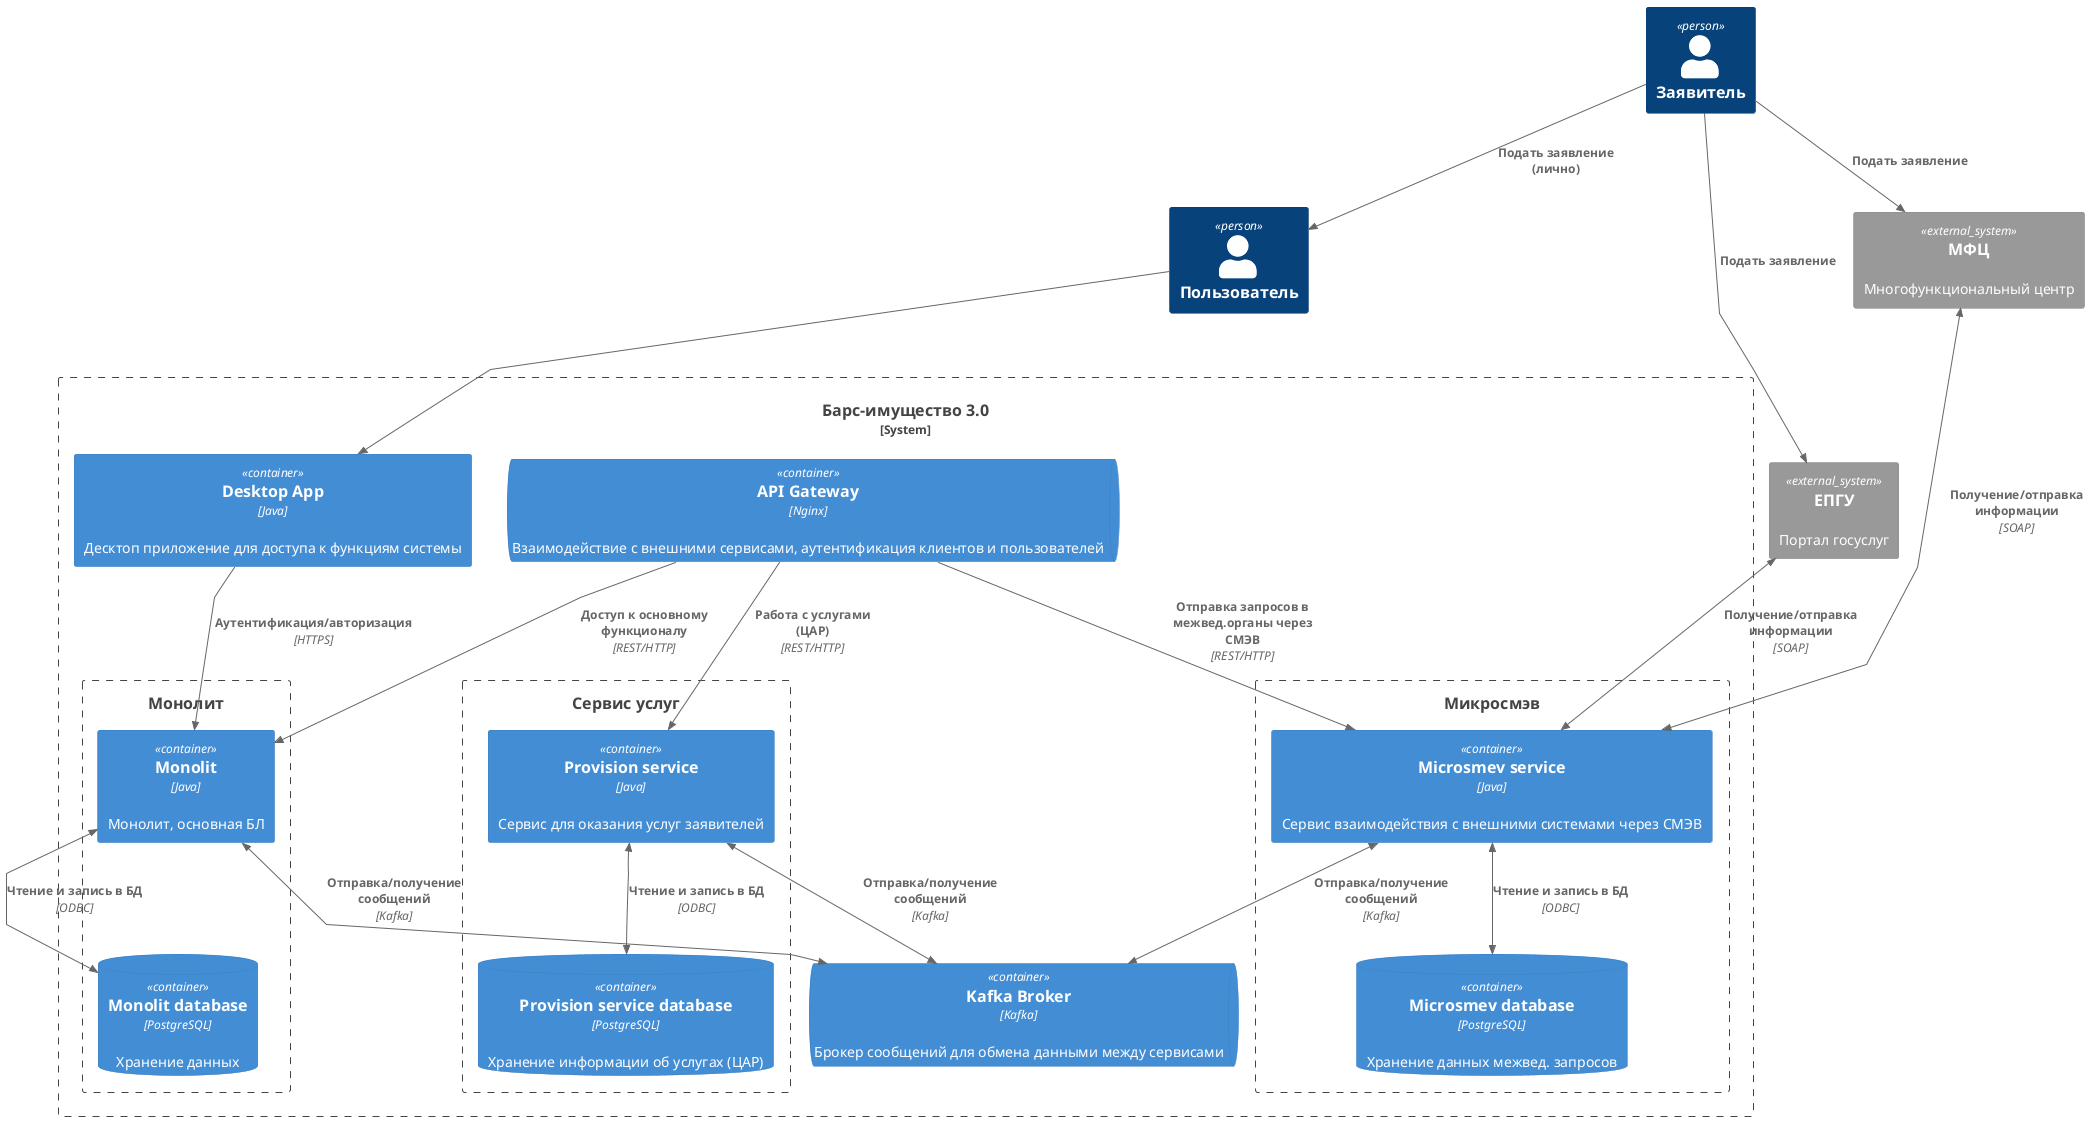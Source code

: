 @startuml Architecture

!include <C4/C4_Container>
skinparam Linetype polyline
skinparam wrapWidth 900

Person(client, "Заявитель")
Person(user, "Пользователь")

System_Boundary(serviceKCR, "Барс-имущество 3.0"){
    ContainerQueue(api, "API Gateway", "Nginx", "Взаимодействие с внешними сервисами, аутентификация клиентов и пользователей")
    ContainerQueue(kafka, "Kafka Broker", "Kafka", "Брокер сообщений для обмена данными между сервисами")
    Container(barsDesktop, "Desktop App", "Java", "Десктоп приложение для доступа к функциям системы")
    
    Boundary(msService, "Сервис услуг"){
        Container(serviceKcr, "Provision service", "Java", "Сервис для оказания услуг заявителей")
        ContainerDb(dbServiceKcr, "Provision service database", "PostgreSQL", "Хранение информации об услугах (ЦАР)")
    }
    Boundary(monolit, "Монолит"){
        Container(serviceMonolit, "Monolit", "Java", "Монолит, основная БЛ")
        ContainerDb(dbMonolit, "Monolit database", "PostgreSQL", "Хранение данных")
    }
    Boundary(msMicrosmev, "Микросмэв"){
        Container(microsmev, "Microsmev service", "Java", "Сервис взаимодействия с внешними системами через СМЭВ")
        ContainerDb(dbMicrosmev, "Microsmev database", "PostgreSQL", "Хранение данных межвед. запросов")
    }   
}

System_Ext(epgu, "ЕПГУ", "Портал госуслуг")
System_Ext(mfc, "МФЦ", "Многофункциональный центр")

Rel_D(user, barsDesktop, " ")

Rel_D(client, epgu, "Подать заявление")
Rel_D(client, mfc, "Подать заявление")
Rel_D(client, user, "Подать заявление (лично)")

BiRel_D(serviceKcr, dbServiceKcr, "Чтение и запись в БД", "ODBC")
BiRel_D(serviceMonolit, dbMonolit, "Чтение и запись в БД", "ODBC")
BiRel_D(microsmev, dbMicrosmev, "Чтение и запись в БД", "ODBC")

BiRel_D(serviceMonolit, kafka, "Отправка/получение сообщений", "Kafka")
BiRel_D(microsmev, kafka, "Отправка/получение сообщений", "Kafka")
BiRel_D(serviceKcr, kafka, "Отправка/получение сообщений", "Kafka")

Rel_D(barsDesktop, serviceMonolit, "Аутентификация/авторизация", "HTTPS")

BiRel_D(mfc, microsmev, "Получение/отправка информации", "SOAP")
BiRel_D(epgu, microsmev, "Получение/отправка информации", "SOAP")

Rel_D(api, serviceKcr, "Работа с услугами (ЦАР)", "REST/HTTP")
Rel_D(api, serviceMonolit, "Доступ к основному функционалу", "REST/HTTP")
Rel_D(api, microsmev, "Отправка запросов в межвед.органы через СМЭВ", "REST/HTTP")

@enduml